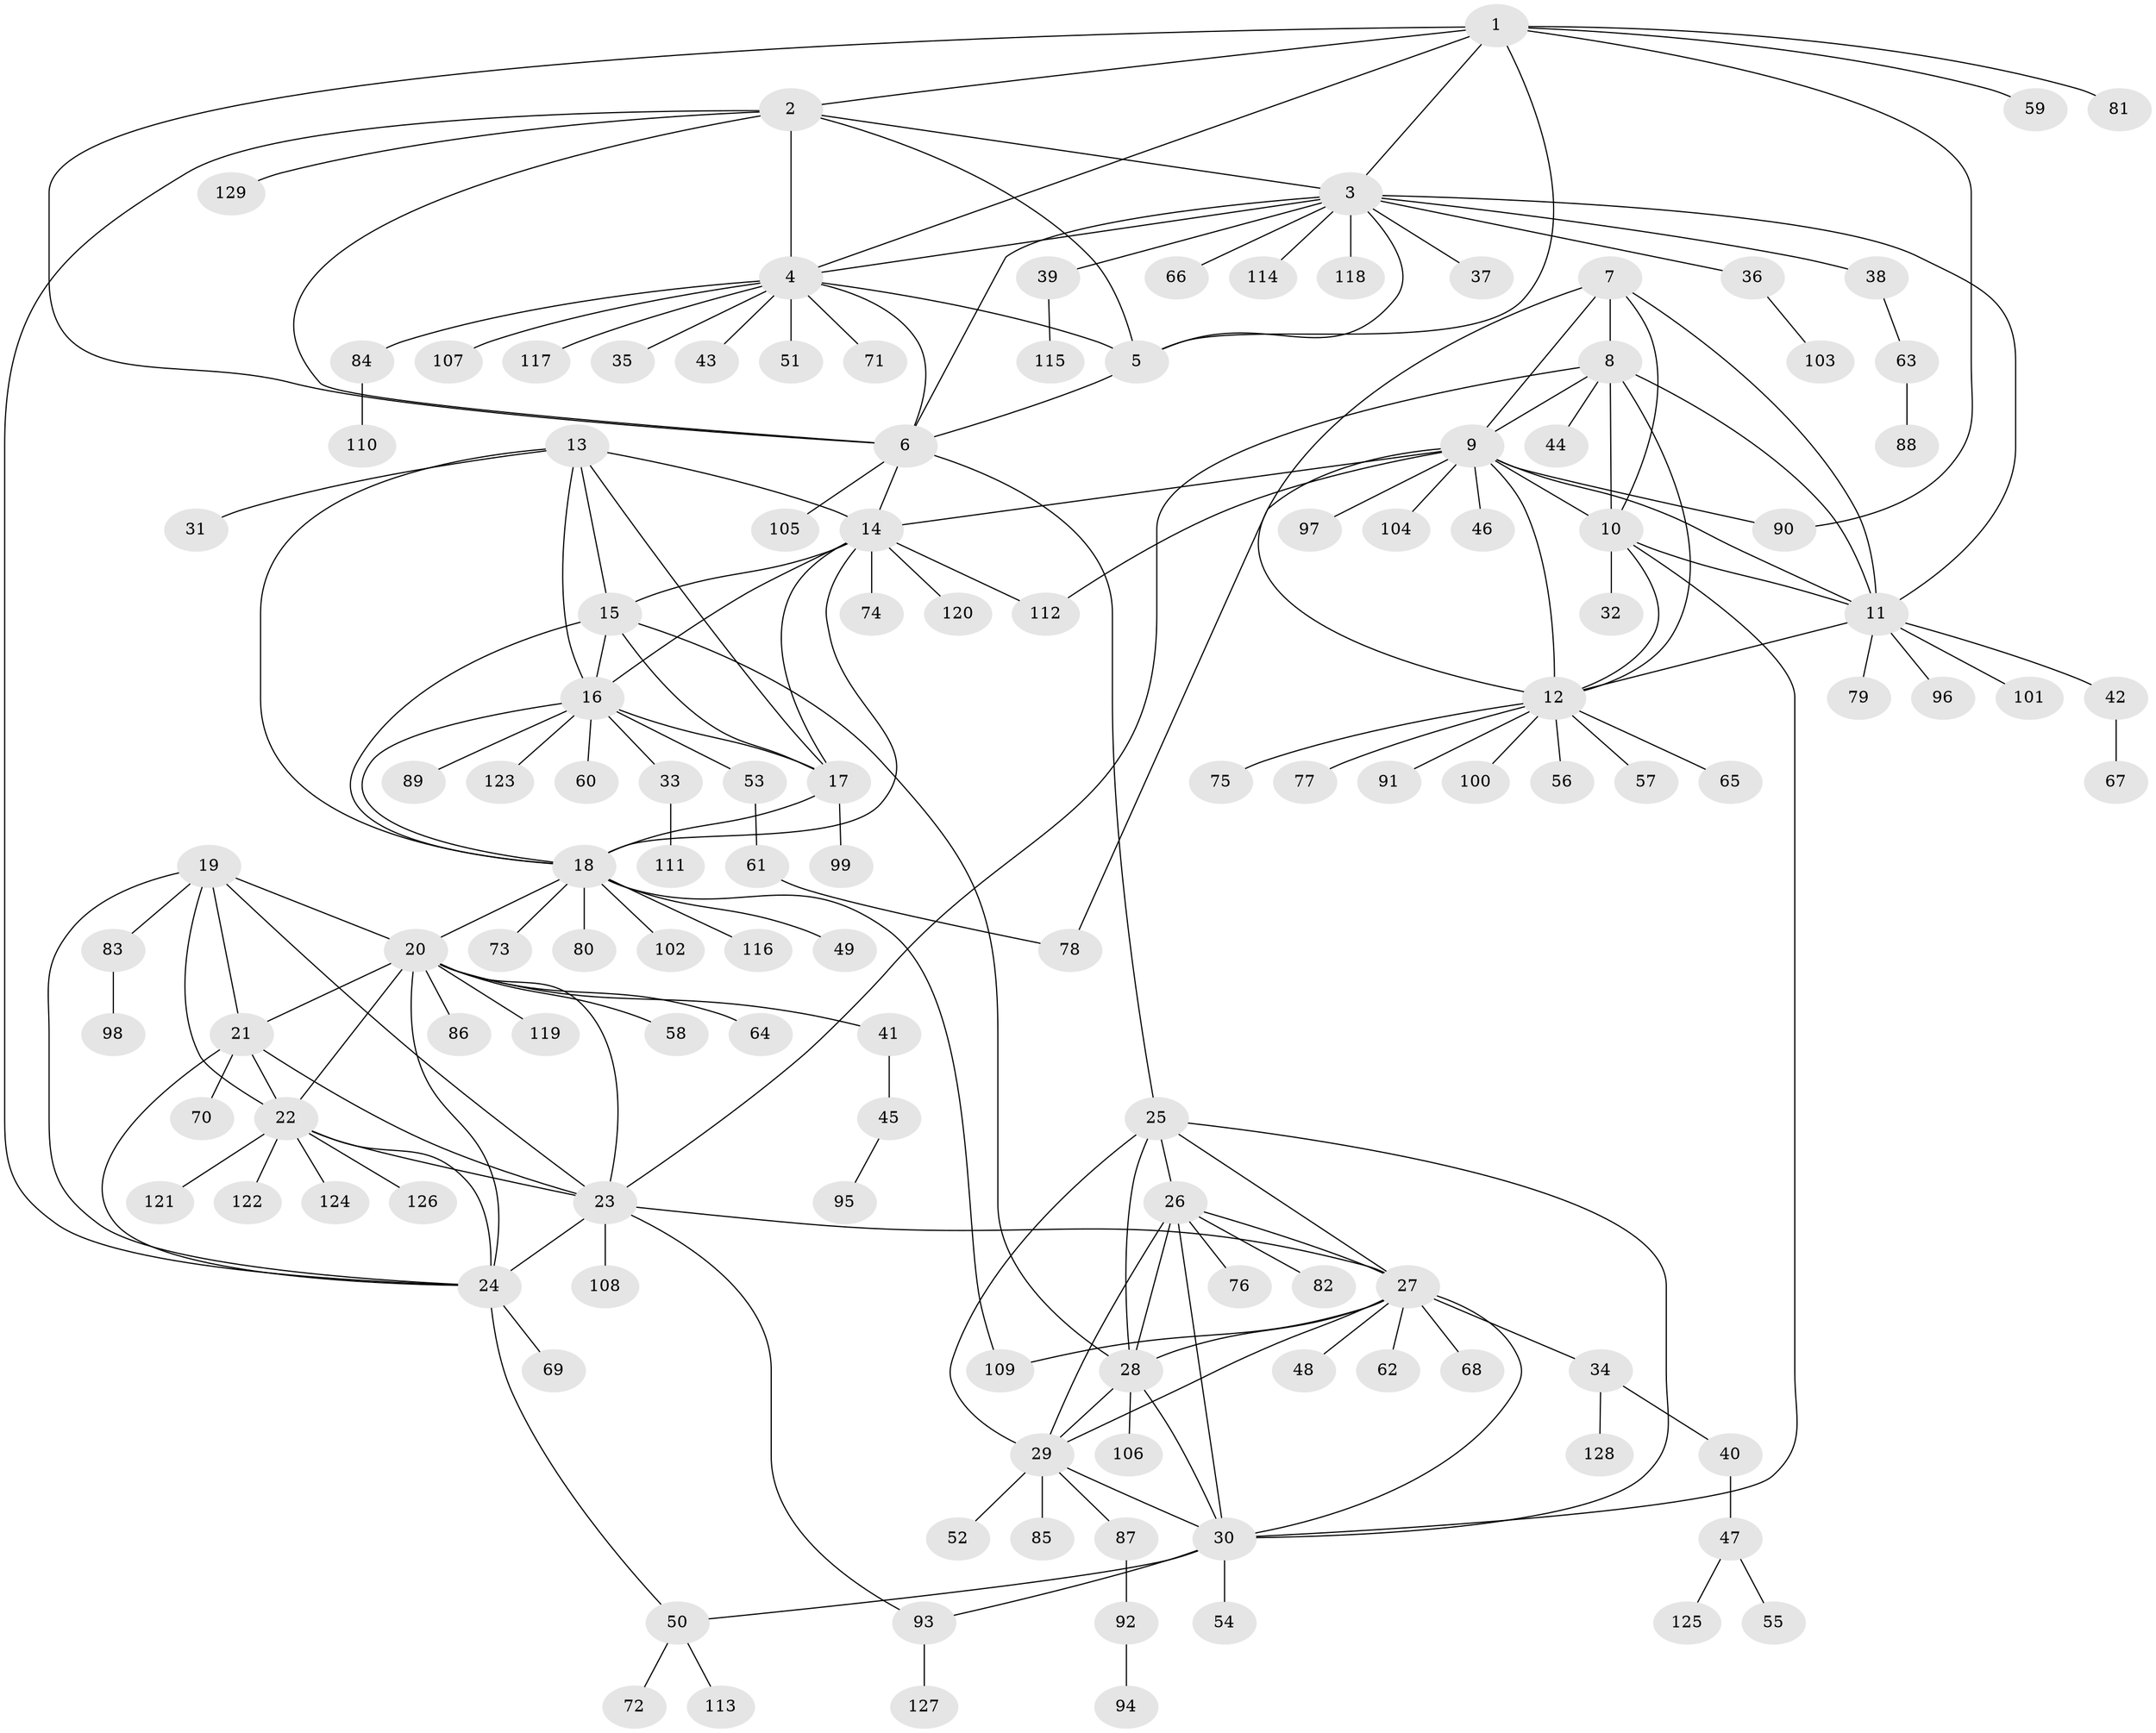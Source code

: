 // Generated by graph-tools (version 1.1) at 2025/11/02/27/25 16:11:31]
// undirected, 129 vertices, 190 edges
graph export_dot {
graph [start="1"]
  node [color=gray90,style=filled];
  1;
  2;
  3;
  4;
  5;
  6;
  7;
  8;
  9;
  10;
  11;
  12;
  13;
  14;
  15;
  16;
  17;
  18;
  19;
  20;
  21;
  22;
  23;
  24;
  25;
  26;
  27;
  28;
  29;
  30;
  31;
  32;
  33;
  34;
  35;
  36;
  37;
  38;
  39;
  40;
  41;
  42;
  43;
  44;
  45;
  46;
  47;
  48;
  49;
  50;
  51;
  52;
  53;
  54;
  55;
  56;
  57;
  58;
  59;
  60;
  61;
  62;
  63;
  64;
  65;
  66;
  67;
  68;
  69;
  70;
  71;
  72;
  73;
  74;
  75;
  76;
  77;
  78;
  79;
  80;
  81;
  82;
  83;
  84;
  85;
  86;
  87;
  88;
  89;
  90;
  91;
  92;
  93;
  94;
  95;
  96;
  97;
  98;
  99;
  100;
  101;
  102;
  103;
  104;
  105;
  106;
  107;
  108;
  109;
  110;
  111;
  112;
  113;
  114;
  115;
  116;
  117;
  118;
  119;
  120;
  121;
  122;
  123;
  124;
  125;
  126;
  127;
  128;
  129;
  1 -- 2;
  1 -- 3;
  1 -- 4;
  1 -- 5;
  1 -- 6;
  1 -- 59;
  1 -- 81;
  1 -- 90;
  2 -- 3;
  2 -- 4;
  2 -- 5;
  2 -- 6;
  2 -- 24;
  2 -- 129;
  3 -- 4;
  3 -- 5;
  3 -- 6;
  3 -- 11;
  3 -- 36;
  3 -- 37;
  3 -- 38;
  3 -- 39;
  3 -- 66;
  3 -- 114;
  3 -- 118;
  4 -- 5;
  4 -- 6;
  4 -- 35;
  4 -- 43;
  4 -- 51;
  4 -- 71;
  4 -- 84;
  4 -- 107;
  4 -- 117;
  5 -- 6;
  6 -- 14;
  6 -- 25;
  6 -- 105;
  7 -- 8;
  7 -- 9;
  7 -- 10;
  7 -- 11;
  7 -- 12;
  8 -- 9;
  8 -- 10;
  8 -- 11;
  8 -- 12;
  8 -- 23;
  8 -- 44;
  9 -- 10;
  9 -- 11;
  9 -- 12;
  9 -- 14;
  9 -- 46;
  9 -- 78;
  9 -- 90;
  9 -- 97;
  9 -- 104;
  9 -- 112;
  10 -- 11;
  10 -- 12;
  10 -- 30;
  10 -- 32;
  11 -- 12;
  11 -- 42;
  11 -- 79;
  11 -- 96;
  11 -- 101;
  12 -- 56;
  12 -- 57;
  12 -- 65;
  12 -- 75;
  12 -- 77;
  12 -- 91;
  12 -- 100;
  13 -- 14;
  13 -- 15;
  13 -- 16;
  13 -- 17;
  13 -- 18;
  13 -- 31;
  14 -- 15;
  14 -- 16;
  14 -- 17;
  14 -- 18;
  14 -- 74;
  14 -- 112;
  14 -- 120;
  15 -- 16;
  15 -- 17;
  15 -- 18;
  15 -- 28;
  16 -- 17;
  16 -- 18;
  16 -- 33;
  16 -- 53;
  16 -- 60;
  16 -- 89;
  16 -- 123;
  17 -- 18;
  17 -- 99;
  18 -- 20;
  18 -- 49;
  18 -- 73;
  18 -- 80;
  18 -- 102;
  18 -- 109;
  18 -- 116;
  19 -- 20;
  19 -- 21;
  19 -- 22;
  19 -- 23;
  19 -- 24;
  19 -- 83;
  20 -- 21;
  20 -- 22;
  20 -- 23;
  20 -- 24;
  20 -- 41;
  20 -- 58;
  20 -- 64;
  20 -- 86;
  20 -- 119;
  21 -- 22;
  21 -- 23;
  21 -- 24;
  21 -- 70;
  22 -- 23;
  22 -- 24;
  22 -- 121;
  22 -- 122;
  22 -- 124;
  22 -- 126;
  23 -- 24;
  23 -- 27;
  23 -- 93;
  23 -- 108;
  24 -- 50;
  24 -- 69;
  25 -- 26;
  25 -- 27;
  25 -- 28;
  25 -- 29;
  25 -- 30;
  26 -- 27;
  26 -- 28;
  26 -- 29;
  26 -- 30;
  26 -- 76;
  26 -- 82;
  27 -- 28;
  27 -- 29;
  27 -- 30;
  27 -- 34;
  27 -- 48;
  27 -- 62;
  27 -- 68;
  27 -- 109;
  28 -- 29;
  28 -- 30;
  28 -- 106;
  29 -- 30;
  29 -- 52;
  29 -- 85;
  29 -- 87;
  30 -- 50;
  30 -- 54;
  30 -- 93;
  33 -- 111;
  34 -- 40;
  34 -- 128;
  36 -- 103;
  38 -- 63;
  39 -- 115;
  40 -- 47;
  41 -- 45;
  42 -- 67;
  45 -- 95;
  47 -- 55;
  47 -- 125;
  50 -- 72;
  50 -- 113;
  53 -- 61;
  61 -- 78;
  63 -- 88;
  83 -- 98;
  84 -- 110;
  87 -- 92;
  92 -- 94;
  93 -- 127;
}
